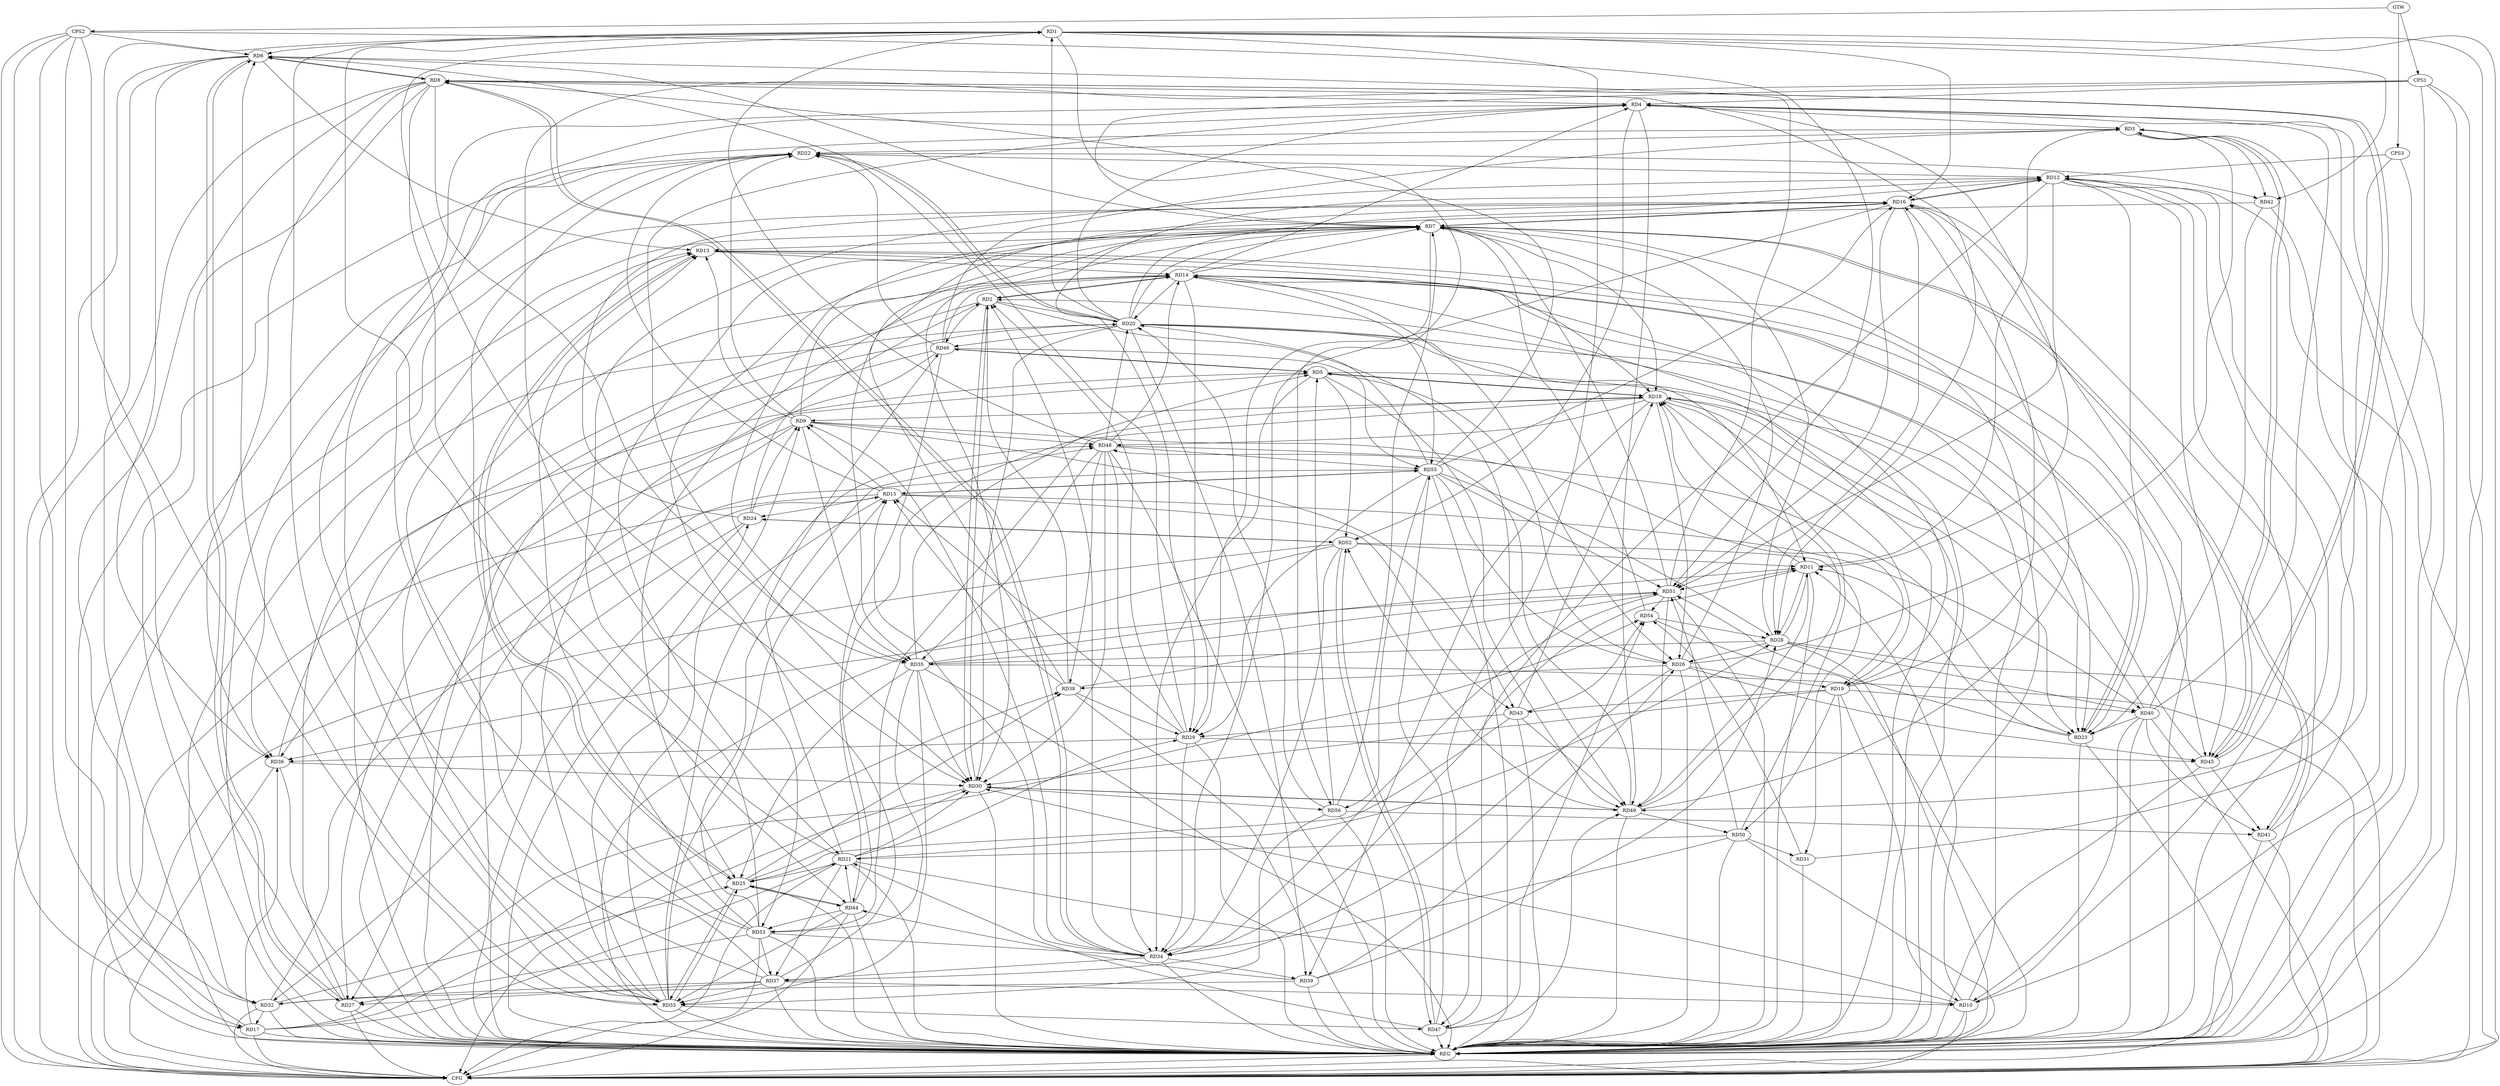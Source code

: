 strict digraph G {
  RD1 [ label="RD1" ];
  RD2 [ label="RD2" ];
  RD3 [ label="RD3" ];
  RD4 [ label="RD4" ];
  RD5 [ label="RD5" ];
  RD6 [ label="RD6" ];
  RD7 [ label="RD7" ];
  RD8 [ label="RD8" ];
  RD9 [ label="RD9" ];
  RD10 [ label="RD10" ];
  RD11 [ label="RD11" ];
  RD12 [ label="RD12" ];
  RD13 [ label="RD13" ];
  RD14 [ label="RD14" ];
  RD15 [ label="RD15" ];
  RD16 [ label="RD16" ];
  RD17 [ label="RD17" ];
  RD18 [ label="RD18" ];
  RD19 [ label="RD19" ];
  RD20 [ label="RD20" ];
  RD21 [ label="RD21" ];
  RD22 [ label="RD22" ];
  RD23 [ label="RD23" ];
  RD24 [ label="RD24" ];
  RD25 [ label="RD25" ];
  RD26 [ label="RD26" ];
  RD27 [ label="RD27" ];
  RD28 [ label="RD28" ];
  RD29 [ label="RD29" ];
  RD30 [ label="RD30" ];
  RD31 [ label="RD31" ];
  RD32 [ label="RD32" ];
  RD33 [ label="RD33" ];
  RD34 [ label="RD34" ];
  RD35 [ label="RD35" ];
  RD36 [ label="RD36" ];
  RD37 [ label="RD37" ];
  RD38 [ label="RD38" ];
  RD39 [ label="RD39" ];
  RD40 [ label="RD40" ];
  RD41 [ label="RD41" ];
  RD42 [ label="RD42" ];
  RD43 [ label="RD43" ];
  RD44 [ label="RD44" ];
  RD45 [ label="RD45" ];
  RD46 [ label="RD46" ];
  RD47 [ label="RD47" ];
  RD48 [ label="RD48" ];
  RD49 [ label="RD49" ];
  RD50 [ label="RD50" ];
  RD51 [ label="RD51" ];
  RD52 [ label="RD52" ];
  RD53 [ label="RD53" ];
  RD54 [ label="RD54" ];
  RD55 [ label="RD55" ];
  RD56 [ label="RD56" ];
  CPS1 [ label="CPS1" ];
  CPS2 [ label="CPS2" ];
  CPS3 [ label="CPS3" ];
  GTW [ label="GTW" ];
  REG [ label="REG" ];
  CFG [ label="CFG" ];
  RD1 -> RD6;
  RD1 -> RD16;
  RD20 -> RD1;
  RD21 -> RD1;
  RD27 -> RD1;
  RD1 -> RD30;
  RD1 -> RD33;
  RD1 -> RD42;
  RD1 -> RD47;
  RD48 -> RD1;
  RD1 -> RD56;
  RD10 -> RD2;
  RD2 -> RD14;
  RD14 -> RD2;
  RD2 -> RD20;
  RD24 -> RD2;
  RD29 -> RD2;
  RD2 -> RD30;
  RD30 -> RD2;
  RD34 -> RD2;
  RD38 -> RD2;
  RD2 -> RD46;
  RD2 -> RD49;
  RD4 -> RD3;
  RD11 -> RD3;
  RD3 -> RD22;
  RD26 -> RD3;
  RD3 -> RD42;
  RD3 -> RD45;
  RD45 -> RD3;
  RD46 -> RD3;
  RD53 -> RD3;
  RD8 -> RD4;
  RD4 -> RD11;
  RD14 -> RD4;
  RD20 -> RD4;
  RD4 -> RD30;
  RD31 -> RD4;
  RD4 -> RD33;
  RD37 -> RD4;
  RD40 -> RD4;
  RD4 -> RD49;
  RD4 -> RD52;
  RD5 -> RD18;
  RD18 -> RD5;
  RD5 -> RD23;
  RD26 -> RD5;
  RD5 -> RD34;
  RD35 -> RD5;
  RD36 -> RD5;
  RD5 -> RD46;
  RD46 -> RD5;
  RD5 -> RD49;
  RD5 -> RD52;
  RD56 -> RD5;
  RD7 -> RD6;
  RD6 -> RD8;
  RD8 -> RD6;
  RD6 -> RD13;
  RD6 -> RD27;
  RD27 -> RD6;
  RD29 -> RD6;
  RD33 -> RD6;
  RD6 -> RD36;
  RD51 -> RD6;
  RD9 -> RD7;
  RD7 -> RD13;
  RD14 -> RD7;
  RD7 -> RD16;
  RD16 -> RD7;
  RD7 -> RD18;
  RD20 -> RD7;
  RD7 -> RD21;
  RD26 -> RD7;
  RD27 -> RD7;
  RD28 -> RD7;
  RD7 -> RD29;
  RD7 -> RD30;
  RD7 -> RD35;
  RD37 -> RD7;
  RD7 -> RD41;
  RD41 -> RD7;
  RD51 -> RD7;
  RD54 -> RD7;
  RD56 -> RD7;
  RD8 -> RD28;
  RD8 -> RD32;
  RD8 -> RD34;
  RD34 -> RD8;
  RD8 -> RD35;
  RD8 -> RD36;
  RD8 -> RD44;
  RD8 -> RD45;
  RD45 -> RD8;
  RD55 -> RD8;
  RD9 -> RD13;
  RD15 -> RD9;
  RD18 -> RD9;
  RD9 -> RD19;
  RD9 -> RD22;
  RD24 -> RD9;
  RD9 -> RD27;
  RD33 -> RD9;
  RD34 -> RD9;
  RD9 -> RD35;
  RD9 -> RD43;
  RD9 -> RD48;
  RD10 -> RD11;
  RD10 -> RD12;
  RD19 -> RD10;
  RD21 -> RD10;
  RD10 -> RD30;
  RD37 -> RD10;
  RD40 -> RD10;
  RD11 -> RD18;
  RD20 -> RD11;
  RD23 -> RD11;
  RD11 -> RD28;
  RD28 -> RD11;
  RD34 -> RD11;
  RD35 -> RD11;
  RD11 -> RD49;
  RD11 -> RD51;
  RD52 -> RD11;
  RD12 -> RD16;
  RD16 -> RD12;
  RD20 -> RD12;
  RD22 -> RD12;
  RD12 -> RD23;
  RD12 -> RD29;
  RD41 -> RD12;
  RD12 -> RD45;
  RD12 -> RD47;
  RD12 -> RD51;
  RD53 -> RD12;
  RD13 -> RD14;
  RD17 -> RD13;
  RD13 -> RD18;
  RD13 -> RD25;
  RD25 -> RD13;
  RD37 -> RD13;
  RD13 -> RD45;
  RD53 -> RD13;
  RD19 -> RD14;
  RD14 -> RD20;
  RD14 -> RD23;
  RD23 -> RD14;
  RD14 -> RD25;
  RD14 -> RD26;
  RD14 -> RD29;
  RD33 -> RD14;
  RD45 -> RD14;
  RD46 -> RD14;
  RD48 -> RD14;
  RD14 -> RD55;
  RD15 -> RD22;
  RD15 -> RD24;
  RD29 -> RD15;
  RD32 -> RD15;
  RD33 -> RD15;
  RD34 -> RD15;
  RD38 -> RD15;
  RD15 -> RD40;
  RD15 -> RD43;
  RD15 -> RD55;
  RD55 -> RD15;
  RD19 -> RD16;
  RD24 -> RD16;
  RD16 -> RD28;
  RD16 -> RD34;
  RD16 -> RD36;
  RD38 -> RD16;
  RD40 -> RD16;
  RD49 -> RD16;
  RD16 -> RD51;
  RD55 -> RD16;
  RD17 -> RD21;
  RD22 -> RD17;
  RD32 -> RD17;
  RD17 -> RD36;
  RD17 -> RD38;
  RD17 -> RD54;
  RD18 -> RD19;
  RD18 -> RD23;
  RD18 -> RD26;
  RD18 -> RD39;
  RD40 -> RD18;
  RD43 -> RD18;
  RD44 -> RD18;
  RD18 -> RD48;
  RD49 -> RD18;
  RD50 -> RD18;
  RD18 -> RD53;
  RD26 -> RD19;
  RD19 -> RD30;
  RD19 -> RD40;
  RD19 -> RD43;
  RD19 -> RD50;
  RD20 -> RD22;
  RD22 -> RD20;
  RD20 -> RD23;
  RD20 -> RD30;
  RD32 -> RD20;
  RD20 -> RD36;
  RD20 -> RD39;
  RD20 -> RD46;
  RD48 -> RD20;
  RD55 -> RD20;
  RD56 -> RD20;
  RD21 -> RD25;
  RD21 -> RD28;
  RD21 -> RD29;
  RD21 -> RD30;
  RD21 -> RD37;
  RD44 -> RD21;
  RD21 -> RD46;
  RD47 -> RD21;
  RD50 -> RD21;
  RD22 -> RD42;
  RD46 -> RD22;
  RD53 -> RD22;
  RD40 -> RD23;
  RD42 -> RD23;
  RD48 -> RD23;
  RD23 -> RD51;
  RD24 -> RD32;
  RD33 -> RD24;
  RD24 -> RD52;
  RD52 -> RD24;
  RD25 -> RD30;
  RD32 -> RD25;
  RD25 -> RD33;
  RD33 -> RD25;
  RD35 -> RD25;
  RD25 -> RD38;
  RD43 -> RD25;
  RD25 -> RD44;
  RD44 -> RD25;
  RD28 -> RD26;
  RD26 -> RD37;
  RD26 -> RD38;
  RD39 -> RD26;
  RD26 -> RD45;
  RD55 -> RD26;
  RD37 -> RD27;
  RD53 -> RD27;
  RD55 -> RD27;
  RD28 -> RD35;
  RD39 -> RD28;
  RD28 -> RD40;
  RD54 -> RD28;
  RD55 -> RD28;
  RD29 -> RD34;
  RD29 -> RD36;
  RD38 -> RD29;
  RD43 -> RD29;
  RD29 -> RD45;
  RD55 -> RD29;
  RD35 -> RD30;
  RD36 -> RD30;
  RD48 -> RD30;
  RD30 -> RD49;
  RD49 -> RD30;
  RD30 -> RD56;
  RD50 -> RD31;
  RD52 -> RD31;
  RD31 -> RD54;
  RD37 -> RD32;
  RD39 -> RD32;
  RD35 -> RD33;
  RD37 -> RD33;
  RD44 -> RD33;
  RD46 -> RD33;
  RD33 -> RD47;
  RD33 -> RD48;
  RD56 -> RD33;
  RD34 -> RD37;
  RD34 -> RD39;
  RD48 -> RD34;
  RD50 -> RD34;
  RD51 -> RD34;
  RD52 -> RD34;
  RD53 -> RD34;
  RD42 -> RD35;
  RD48 -> RD35;
  RD35 -> RD51;
  RD35 -> RD53;
  RD51 -> RD36;
  RD53 -> RD37;
  RD48 -> RD38;
  RD38 -> RD51;
  RD39 -> RD44;
  RD40 -> RD41;
  RD45 -> RD41;
  RD56 -> RD41;
  RD43 -> RD49;
  RD43 -> RD54;
  RD46 -> RD44;
  RD44 -> RD53;
  RD46 -> RD55;
  RD47 -> RD49;
  RD47 -> RD52;
  RD52 -> RD47;
  RD47 -> RD54;
  RD47 -> RD55;
  RD49 -> RD48;
  RD53 -> RD48;
  RD48 -> RD55;
  RD49 -> RD50;
  RD51 -> RD49;
  RD49 -> RD52;
  RD50 -> RD51;
  RD51 -> RD54;
  RD55 -> RD51;
  RD55 -> RD56;
  CPS1 -> RD7;
  CPS1 -> RD53;
  CPS1 -> RD10;
  CPS1 -> RD4;
  CPS2 -> RD6;
  CPS2 -> RD17;
  CPS2 -> RD32;
  CPS2 -> RD33;
  CPS2 -> RD51;
  CPS3 -> RD12;
  CPS3 -> RD49;
  GTW -> CPS1;
  GTW -> CPS2;
  GTW -> CPS3;
  RD1 -> REG;
  RD2 -> REG;
  RD3 -> REG;
  RD4 -> REG;
  RD5 -> REG;
  RD6 -> REG;
  RD7 -> REG;
  RD8 -> REG;
  RD9 -> REG;
  RD10 -> REG;
  RD11 -> REG;
  RD12 -> REG;
  RD13 -> REG;
  RD14 -> REG;
  RD15 -> REG;
  RD16 -> REG;
  RD17 -> REG;
  RD18 -> REG;
  RD19 -> REG;
  RD20 -> REG;
  RD21 -> REG;
  RD22 -> REG;
  RD23 -> REG;
  RD24 -> REG;
  RD25 -> REG;
  RD26 -> REG;
  RD27 -> REG;
  RD28 -> REG;
  RD29 -> REG;
  RD30 -> REG;
  RD31 -> REG;
  RD32 -> REG;
  RD33 -> REG;
  RD34 -> REG;
  RD35 -> REG;
  RD36 -> REG;
  RD37 -> REG;
  RD38 -> REG;
  RD39 -> REG;
  RD40 -> REG;
  RD41 -> REG;
  RD42 -> REG;
  RD43 -> REG;
  RD44 -> REG;
  RD45 -> REG;
  RD46 -> REG;
  RD47 -> REG;
  RD48 -> REG;
  RD49 -> REG;
  RD50 -> REG;
  RD51 -> REG;
  RD52 -> REG;
  RD53 -> REG;
  RD54 -> REG;
  RD55 -> REG;
  RD56 -> REG;
  CPS1 -> REG;
  CPS2 -> REG;
  CPS3 -> REG;
  CPS1 -> CFG;
  RD12 -> CFG;
  RD23 -> CFG;
  RD22 -> CFG;
  RD50 -> CFG;
  RD28 -> CFG;
  RD1 -> CFG;
  RD35 -> CFG;
  RD10 -> CFG;
  RD41 -> CFG;
  RD52 -> CFG;
  RD6 -> CFG;
  RD30 -> CFG;
  RD32 -> CFG;
  RD27 -> CFG;
  RD36 -> CFG;
  CPS2 -> CFG;
  RD15 -> CFG;
  RD44 -> CFG;
  RD40 -> CFG;
  RD53 -> CFG;
  RD8 -> CFG;
  RD21 -> CFG;
  RD17 -> CFG;
  REG -> CFG;
}
